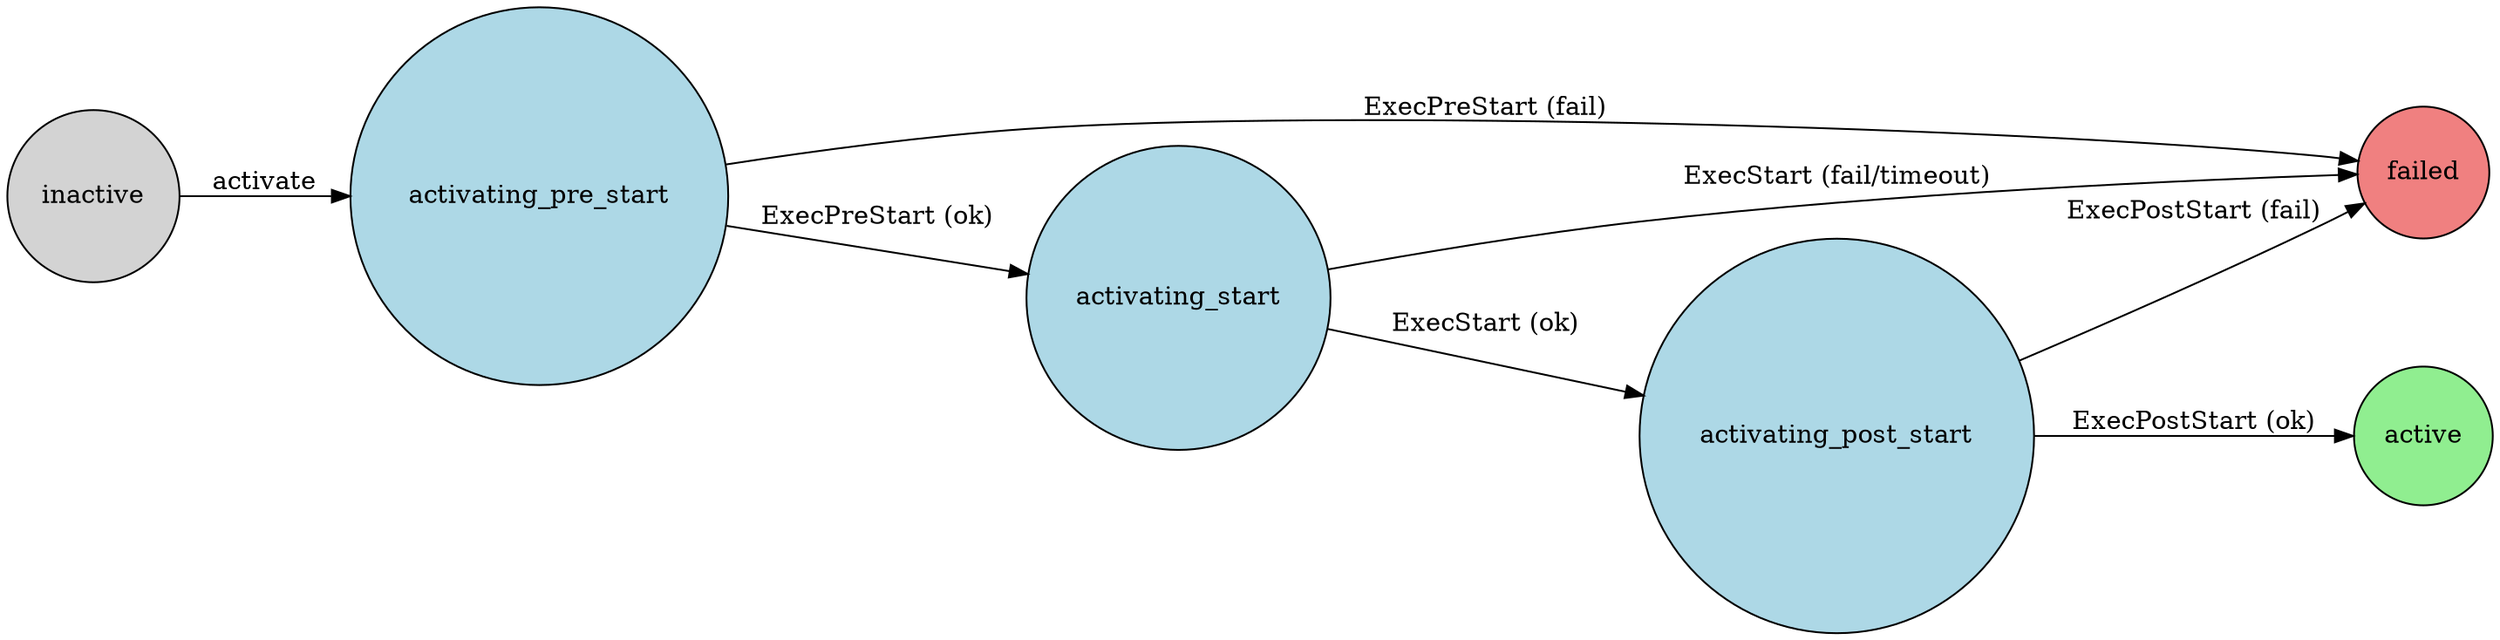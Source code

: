 digraph systemd_states {
	rankdir=LR;
	node [shape=circle, style=filled, fillcolor=lightblue];

	// States
	inactive               [label="inactive", fillcolor="lightgray"];
	active                 [label="active", fillcolor="lightgreen"];
	failed                 [label="failed", fillcolor="lightcoral"];
	activating_pre_start   [label="activating_pre_start"];
	activating_start       [label="activating_start"];
	activating_post_start  [label="activating_post_start"];

	// Transitions
	inactive              -> activating_pre_start  [label="activate"];
	activating_pre_start  -> activating_start      [label="ExecPreStart (ok)"];
	activating_pre_start  -> failed                [label="ExecPreStart (fail)"];
	activating_start      -> activating_post_start [label="ExecStart (ok)"];
	activating_start      -> failed                [label="ExecStart (fail/timeout)"];
	activating_post_start -> active                [label="ExecPostStart (ok)"];
	activating_post_start -> failed                [label="ExecPostStart (fail)"];
}
